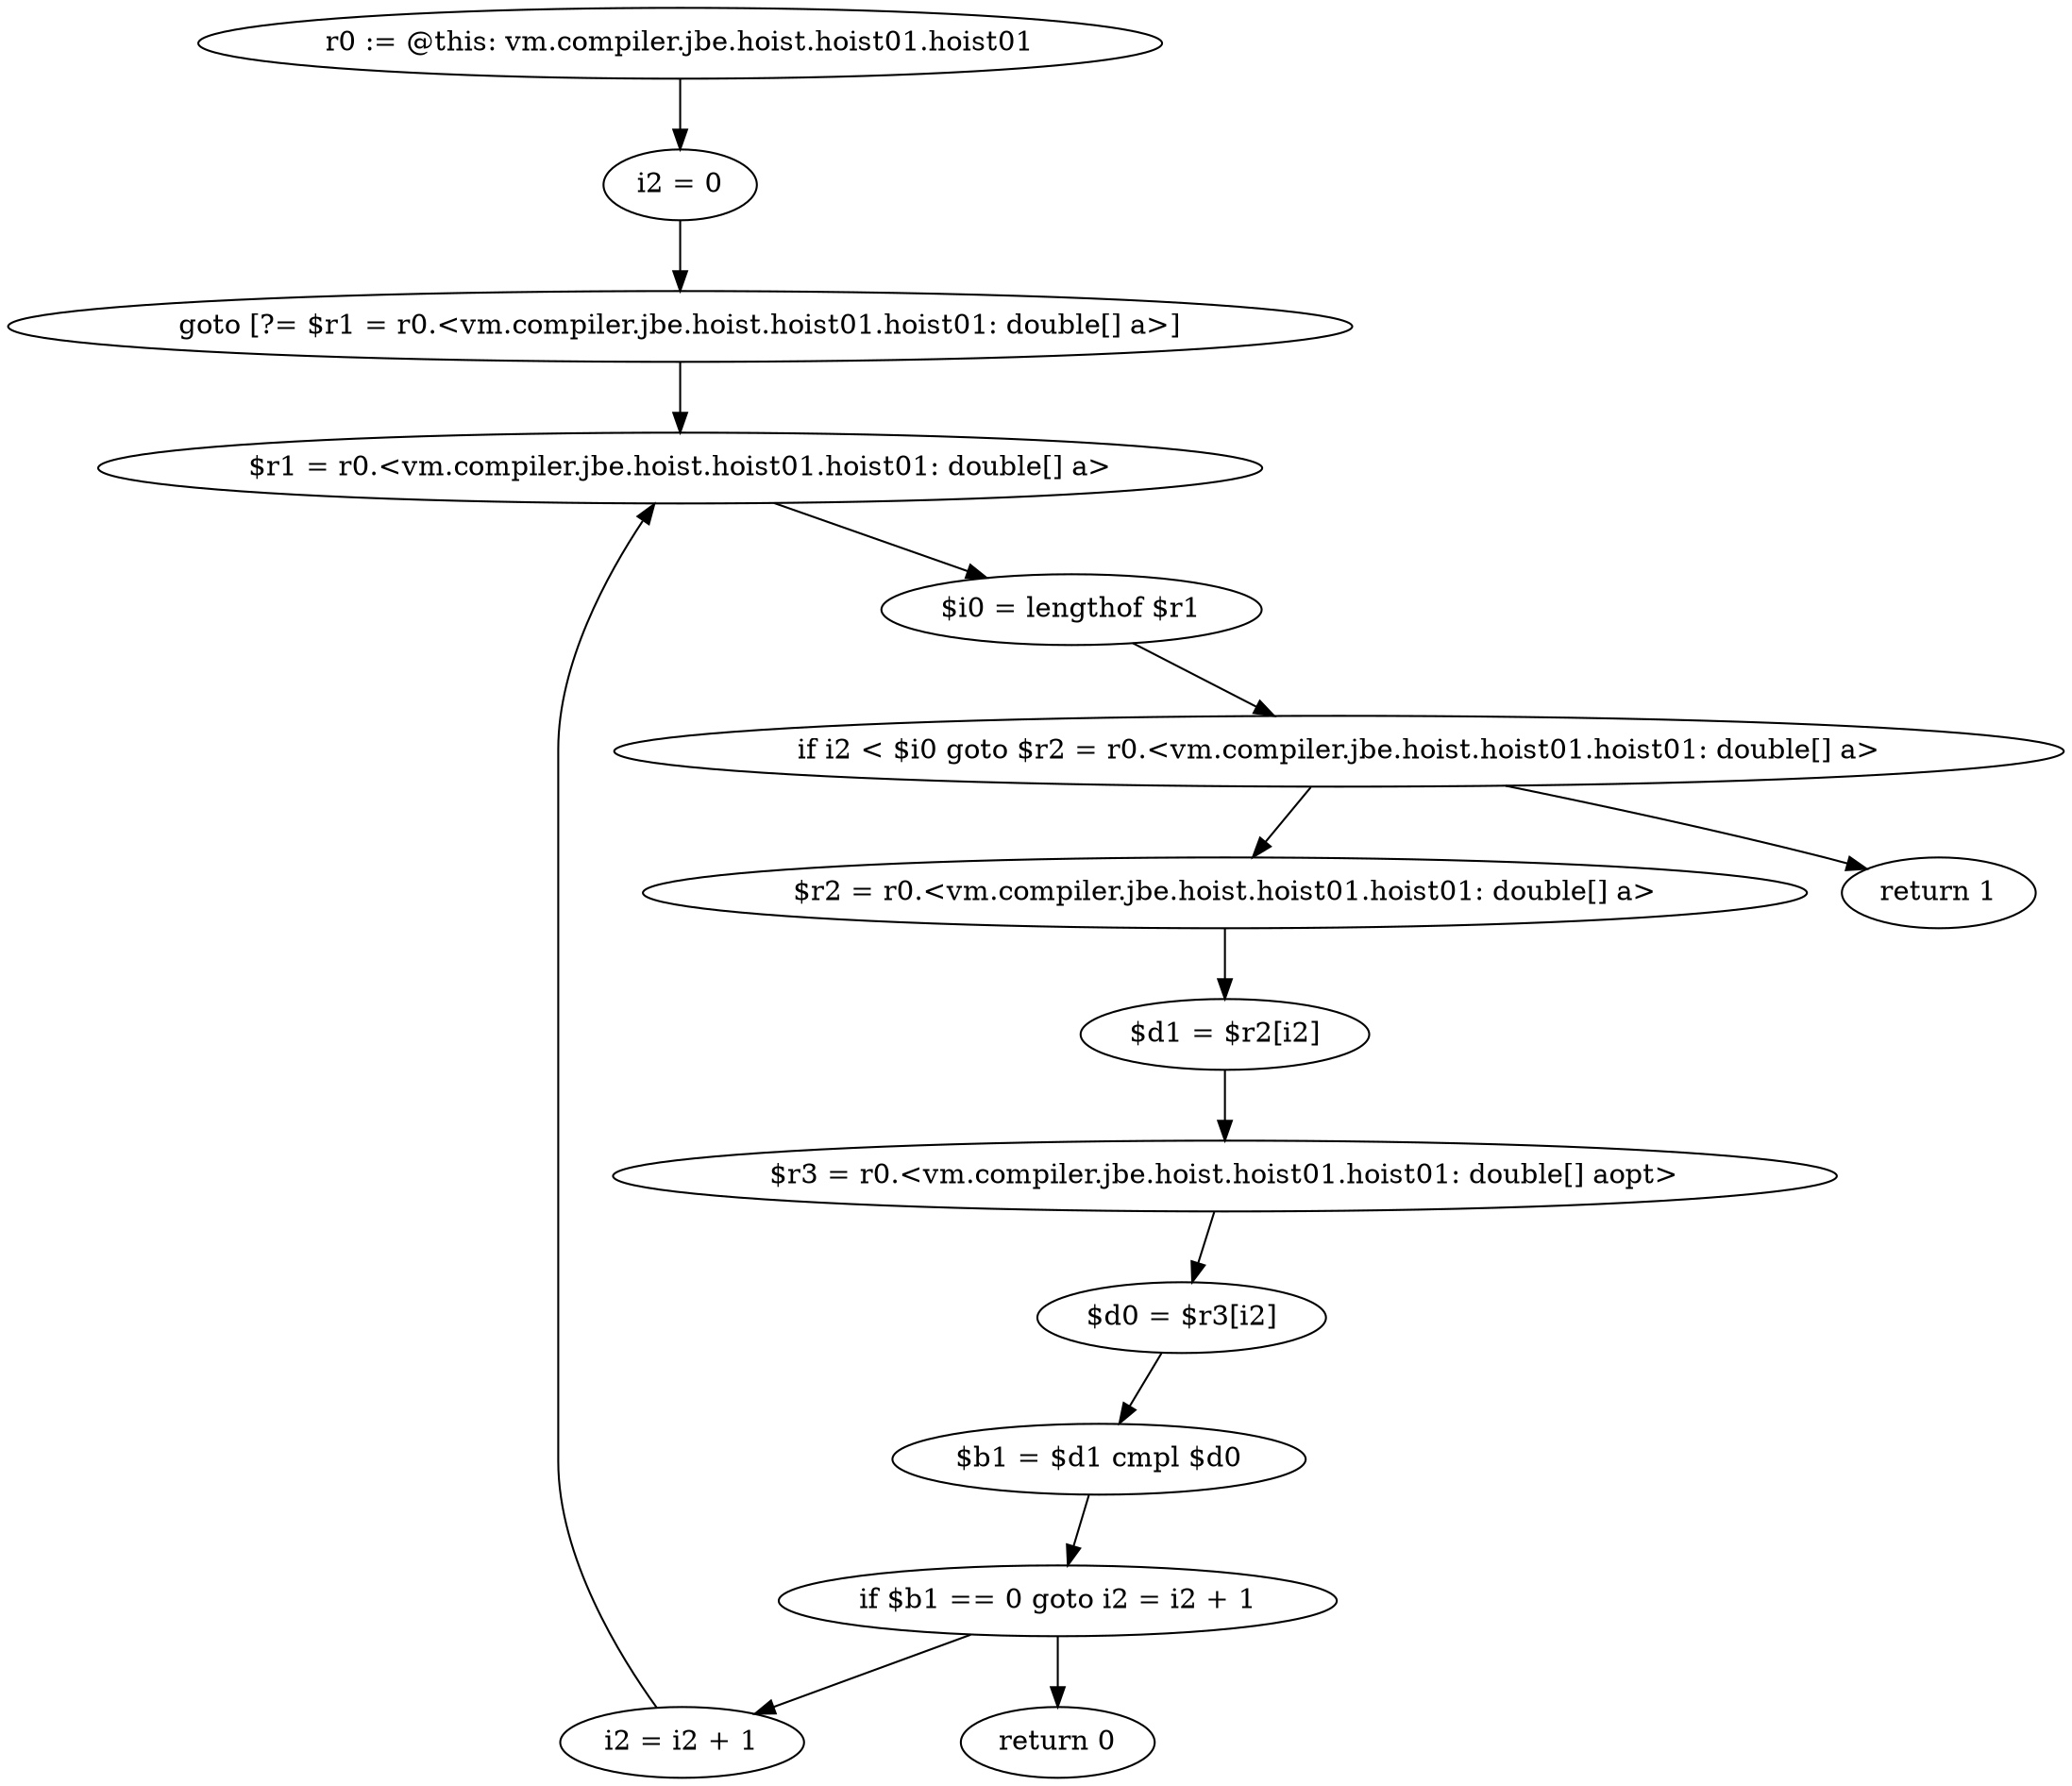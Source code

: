 digraph "unitGraph" {
    "r0 := @this: vm.compiler.jbe.hoist.hoist01.hoist01"
    "i2 = 0"
    "goto [?= $r1 = r0.<vm.compiler.jbe.hoist.hoist01.hoist01: double[] a>]"
    "$r2 = r0.<vm.compiler.jbe.hoist.hoist01.hoist01: double[] a>"
    "$d1 = $r2[i2]"
    "$r3 = r0.<vm.compiler.jbe.hoist.hoist01.hoist01: double[] aopt>"
    "$d0 = $r3[i2]"
    "$b1 = $d1 cmpl $d0"
    "if $b1 == 0 goto i2 = i2 + 1"
    "return 0"
    "i2 = i2 + 1"
    "$r1 = r0.<vm.compiler.jbe.hoist.hoist01.hoist01: double[] a>"
    "$i0 = lengthof $r1"
    "if i2 < $i0 goto $r2 = r0.<vm.compiler.jbe.hoist.hoist01.hoist01: double[] a>"
    "return 1"
    "r0 := @this: vm.compiler.jbe.hoist.hoist01.hoist01"->"i2 = 0";
    "i2 = 0"->"goto [?= $r1 = r0.<vm.compiler.jbe.hoist.hoist01.hoist01: double[] a>]";
    "goto [?= $r1 = r0.<vm.compiler.jbe.hoist.hoist01.hoist01: double[] a>]"->"$r1 = r0.<vm.compiler.jbe.hoist.hoist01.hoist01: double[] a>";
    "$r2 = r0.<vm.compiler.jbe.hoist.hoist01.hoist01: double[] a>"->"$d1 = $r2[i2]";
    "$d1 = $r2[i2]"->"$r3 = r0.<vm.compiler.jbe.hoist.hoist01.hoist01: double[] aopt>";
    "$r3 = r0.<vm.compiler.jbe.hoist.hoist01.hoist01: double[] aopt>"->"$d0 = $r3[i2]";
    "$d0 = $r3[i2]"->"$b1 = $d1 cmpl $d0";
    "$b1 = $d1 cmpl $d0"->"if $b1 == 0 goto i2 = i2 + 1";
    "if $b1 == 0 goto i2 = i2 + 1"->"return 0";
    "if $b1 == 0 goto i2 = i2 + 1"->"i2 = i2 + 1";
    "i2 = i2 + 1"->"$r1 = r0.<vm.compiler.jbe.hoist.hoist01.hoist01: double[] a>";
    "$r1 = r0.<vm.compiler.jbe.hoist.hoist01.hoist01: double[] a>"->"$i0 = lengthof $r1";
    "$i0 = lengthof $r1"->"if i2 < $i0 goto $r2 = r0.<vm.compiler.jbe.hoist.hoist01.hoist01: double[] a>";
    "if i2 < $i0 goto $r2 = r0.<vm.compiler.jbe.hoist.hoist01.hoist01: double[] a>"->"return 1";
    "if i2 < $i0 goto $r2 = r0.<vm.compiler.jbe.hoist.hoist01.hoist01: double[] a>"->"$r2 = r0.<vm.compiler.jbe.hoist.hoist01.hoist01: double[] a>";
}
